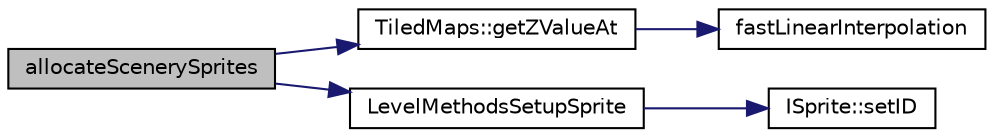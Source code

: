 digraph "allocateScenerySprites"
{
 // LATEX_PDF_SIZE
  edge [fontname="Helvetica",fontsize="10",labelfontname="Helvetica",labelfontsize="10"];
  node [fontname="Helvetica",fontsize="10",shape=record];
  rankdir="LR";
  Node1 [label="allocateScenerySprites",height=0.2,width=0.4,color="black", fillcolor="grey75", style="filled", fontcolor="black",tooltip=" "];
  Node1 -> Node2 [color="midnightblue",fontsize="10",style="solid",fontname="Helvetica"];
  Node2 [label="TiledMaps::getZValueAt",height=0.2,width=0.4,color="black", fillcolor="white", style="filled",URL="$class_tiled_maps.html#a57567dc109ceeba897d57525cc1b820a",tooltip=" "];
  Node2 -> Node3 [color="midnightblue",fontsize="10",style="solid",fontname="Helvetica"];
  Node3 [label="fastLinearInterpolation",height=0.2,width=0.4,color="black", fillcolor="white", style="filled",URL="$fast_vectors_8cpp.html#a1a5423cb7330784982bbd52908de9da4",tooltip=" "];
  Node1 -> Node4 [color="midnightblue",fontsize="10",style="solid",fontname="Helvetica"];
  Node4 [label="LevelMethodsSetupSprite",height=0.2,width=0.4,color="black", fillcolor="white", style="filled",URL="$_level_methods_8cpp.html#a401d1e8b9ca756d47ceabc972779ef38",tooltip=" "];
  Node4 -> Node5 [color="midnightblue",fontsize="10",style="solid",fontname="Helvetica"];
  Node5 [label="ISprite::setID",height=0.2,width=0.4,color="black", fillcolor="white", style="filled",URL="$class_i_sprite.html#a1f16a3f8d86dff3cb09901e507ba7e97",tooltip=" "];
}
